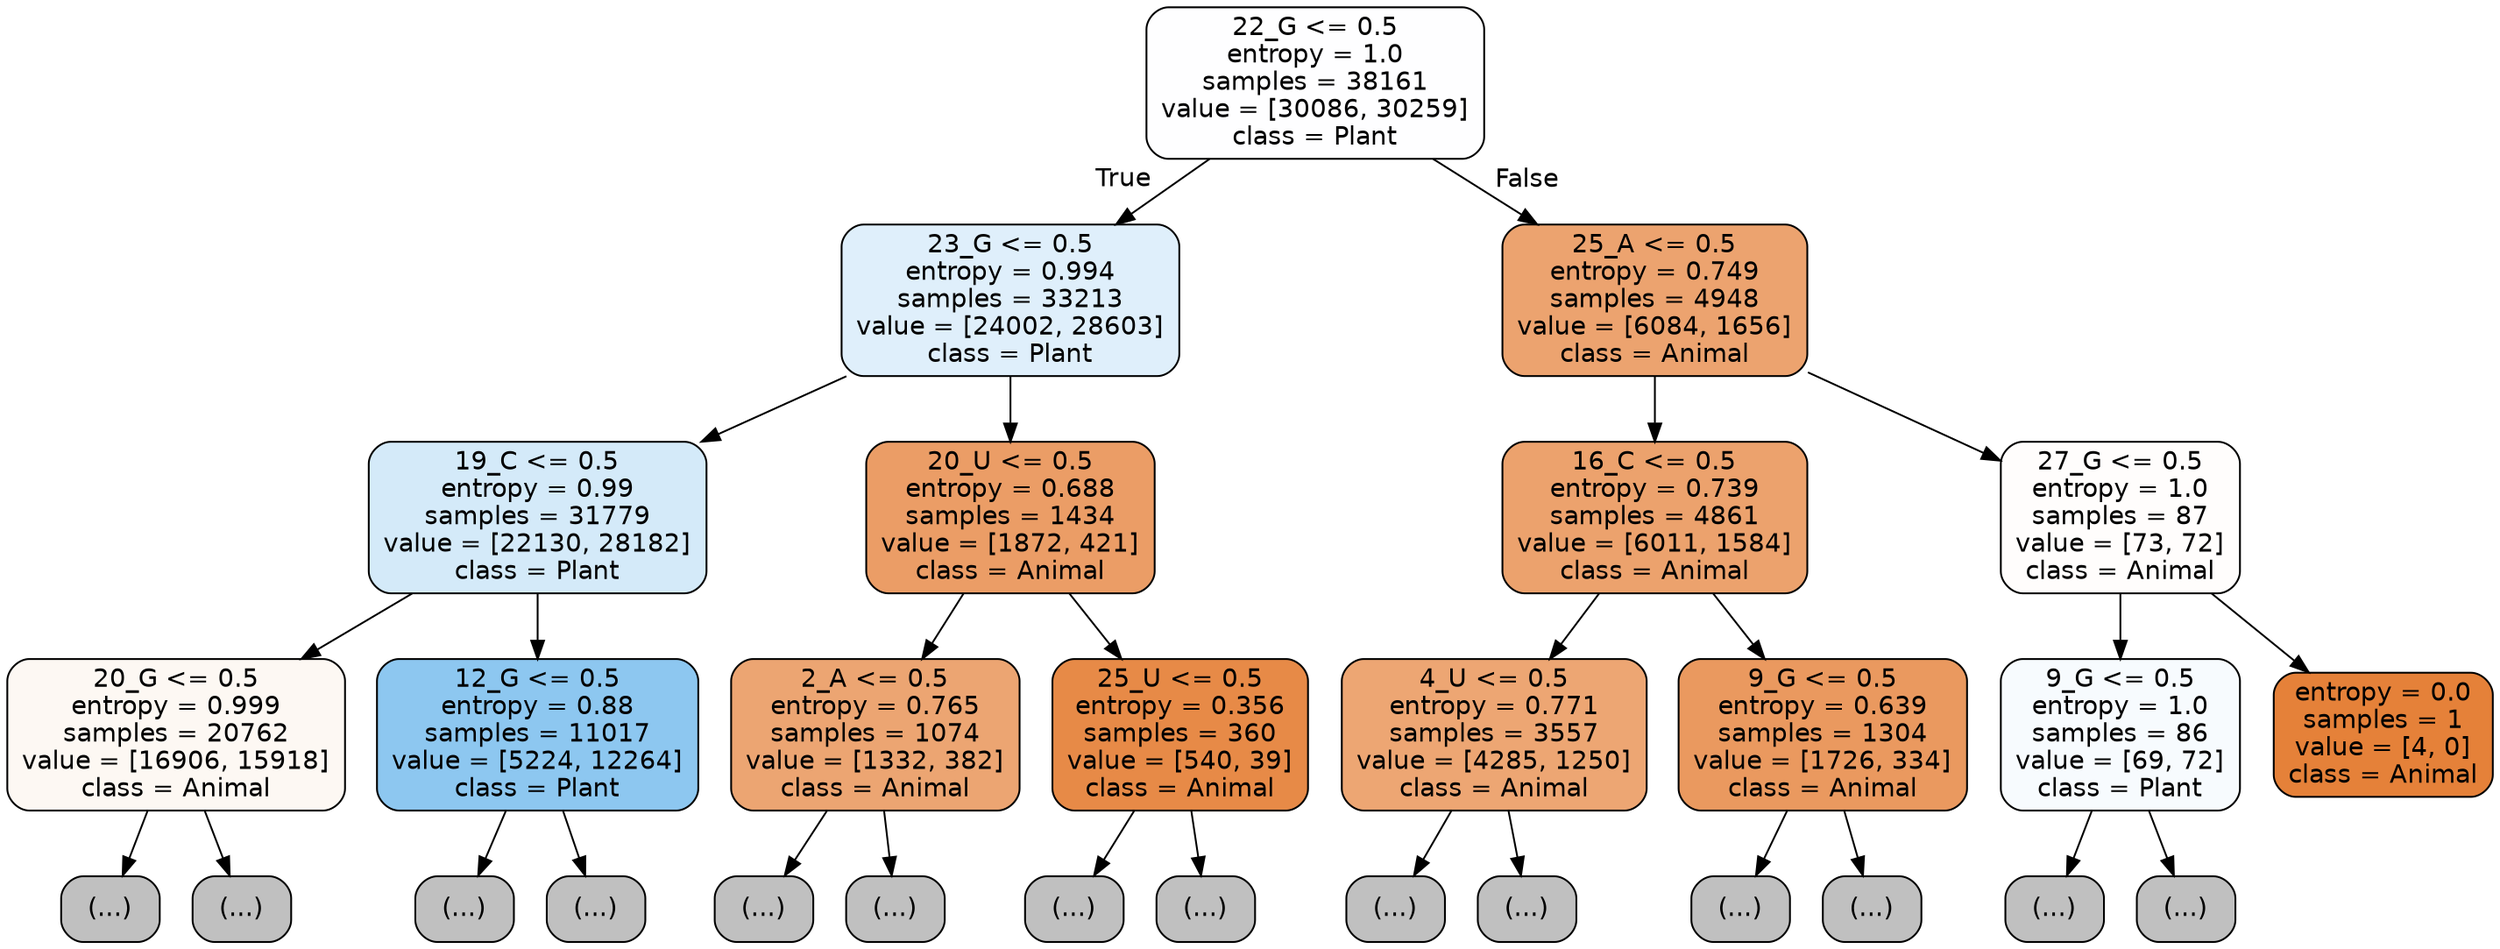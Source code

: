 digraph Tree {
node [shape=box, style="filled, rounded", color="black", fontname="helvetica"] ;
edge [fontname="helvetica"] ;
0 [label="22_G <= 0.5\nentropy = 1.0\nsamples = 38161\nvalue = [30086, 30259]\nclass = Plant", fillcolor="#fefeff"] ;
1 [label="23_G <= 0.5\nentropy = 0.994\nsamples = 33213\nvalue = [24002, 28603]\nclass = Plant", fillcolor="#dfeffb"] ;
0 -> 1 [labeldistance=2.5, labelangle=45, headlabel="True"] ;
2 [label="19_C <= 0.5\nentropy = 0.99\nsamples = 31779\nvalue = [22130, 28182]\nclass = Plant", fillcolor="#d4eaf9"] ;
1 -> 2 ;
3 [label="20_G <= 0.5\nentropy = 0.999\nsamples = 20762\nvalue = [16906, 15918]\nclass = Animal", fillcolor="#fdf8f3"] ;
2 -> 3 ;
4 [label="(...)", fillcolor="#C0C0C0"] ;
3 -> 4 ;
7541 [label="(...)", fillcolor="#C0C0C0"] ;
3 -> 7541 ;
10594 [label="12_G <= 0.5\nentropy = 0.88\nsamples = 11017\nvalue = [5224, 12264]\nclass = Plant", fillcolor="#8dc7f0"] ;
2 -> 10594 ;
10595 [label="(...)", fillcolor="#C0C0C0"] ;
10594 -> 10595 ;
13142 [label="(...)", fillcolor="#C0C0C0"] ;
10594 -> 13142 ;
14077 [label="20_U <= 0.5\nentropy = 0.688\nsamples = 1434\nvalue = [1872, 421]\nclass = Animal", fillcolor="#eb9d66"] ;
1 -> 14077 ;
14078 [label="2_A <= 0.5\nentropy = 0.765\nsamples = 1074\nvalue = [1332, 382]\nclass = Animal", fillcolor="#eca572"] ;
14077 -> 14078 ;
14079 [label="(...)", fillcolor="#C0C0C0"] ;
14078 -> 14079 ;
14398 [label="(...)", fillcolor="#C0C0C0"] ;
14078 -> 14398 ;
14507 [label="25_U <= 0.5\nentropy = 0.356\nsamples = 360\nvalue = [540, 39]\nclass = Animal", fillcolor="#e78a47"] ;
14077 -> 14507 ;
14508 [label="(...)", fillcolor="#C0C0C0"] ;
14507 -> 14508 ;
14603 [label="(...)", fillcolor="#C0C0C0"] ;
14507 -> 14603 ;
14612 [label="25_A <= 0.5\nentropy = 0.749\nsamples = 4948\nvalue = [6084, 1656]\nclass = Animal", fillcolor="#eca36f"] ;
0 -> 14612 [labeldistance=2.5, labelangle=-45, headlabel="False"] ;
14613 [label="16_C <= 0.5\nentropy = 0.739\nsamples = 4861\nvalue = [6011, 1584]\nclass = Animal", fillcolor="#eca26d"] ;
14612 -> 14613 ;
14614 [label="4_U <= 0.5\nentropy = 0.771\nsamples = 3557\nvalue = [4285, 1250]\nclass = Animal", fillcolor="#eda673"] ;
14613 -> 14614 ;
14615 [label="(...)", fillcolor="#C0C0C0"] ;
14614 -> 14615 ;
15770 [label="(...)", fillcolor="#C0C0C0"] ;
14614 -> 15770 ;
16113 [label="9_G <= 0.5\nentropy = 0.639\nsamples = 1304\nvalue = [1726, 334]\nclass = Animal", fillcolor="#ea995f"] ;
14613 -> 16113 ;
16114 [label="(...)", fillcolor="#C0C0C0"] ;
16113 -> 16114 ;
16445 [label="(...)", fillcolor="#C0C0C0"] ;
16113 -> 16445 ;
16570 [label="27_G <= 0.5\nentropy = 1.0\nsamples = 87\nvalue = [73, 72]\nclass = Animal", fillcolor="#fffdfc"] ;
14612 -> 16570 ;
16571 [label="9_G <= 0.5\nentropy = 1.0\nsamples = 86\nvalue = [69, 72]\nclass = Plant", fillcolor="#f7fbfe"] ;
16570 -> 16571 ;
16572 [label="(...)", fillcolor="#C0C0C0"] ;
16571 -> 16572 ;
16603 [label="(...)", fillcolor="#C0C0C0"] ;
16571 -> 16603 ;
16610 [label="entropy = 0.0\nsamples = 1\nvalue = [4, 0]\nclass = Animal", fillcolor="#e58139"] ;
16570 -> 16610 ;
}